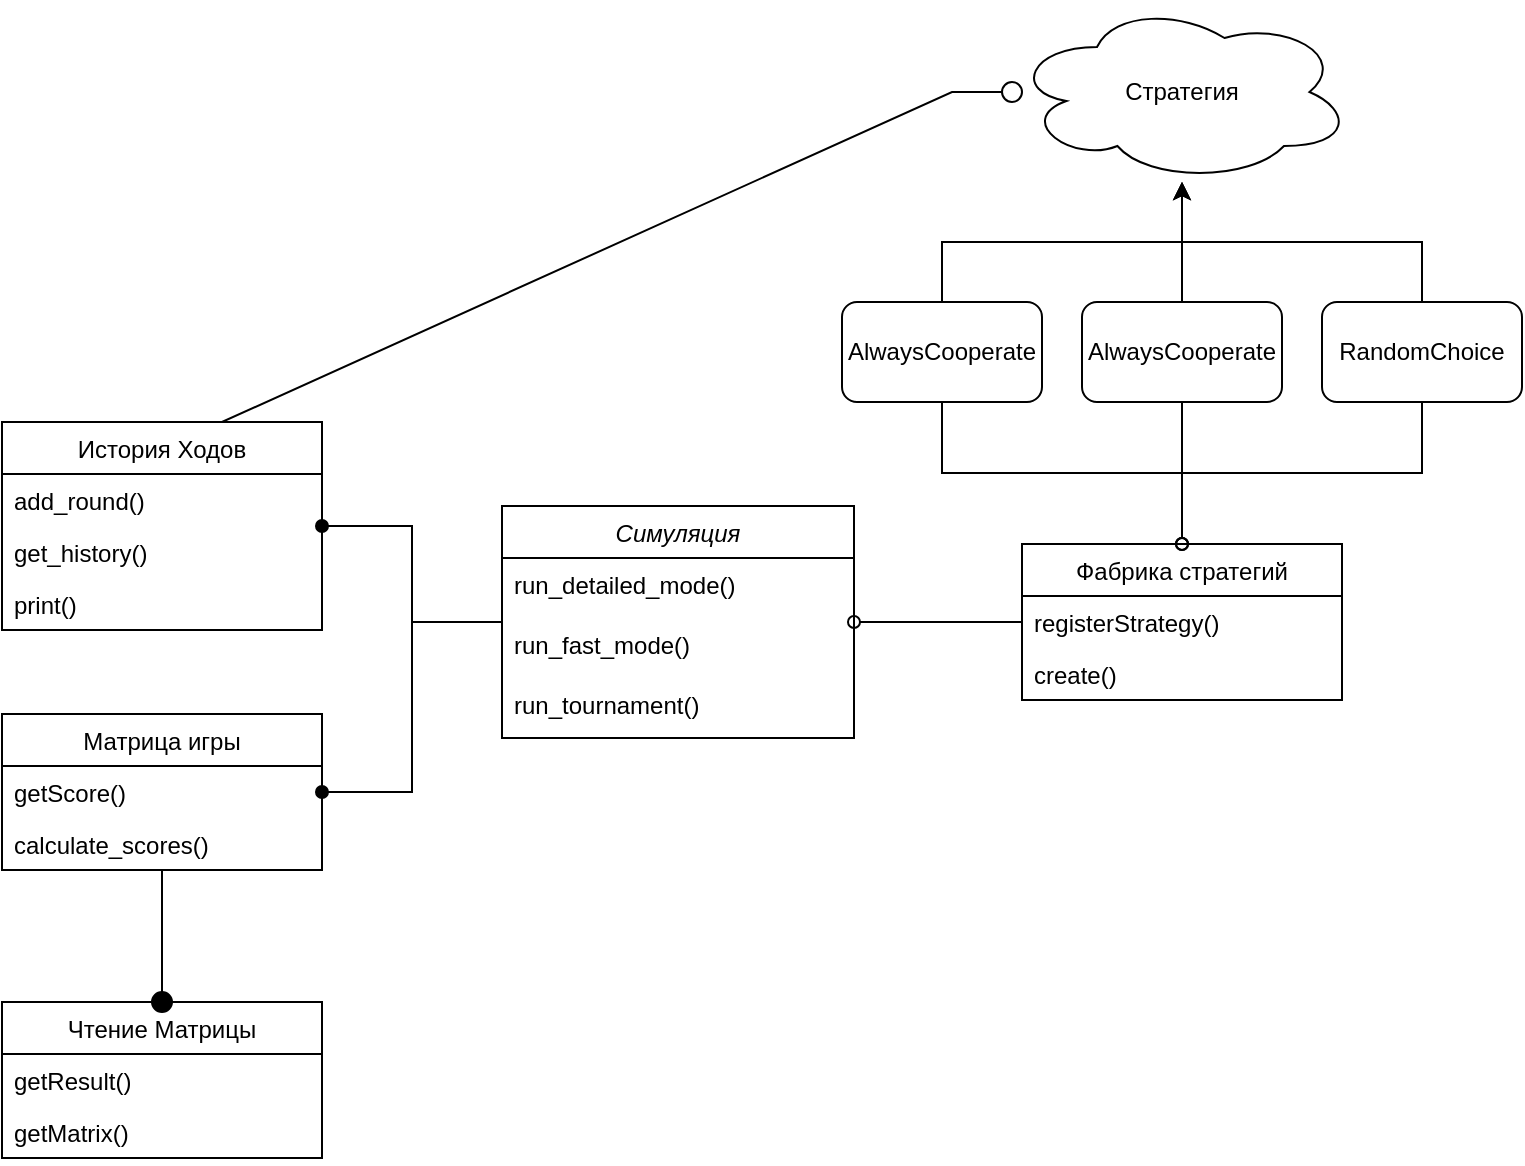 <mxfile version="24.7.17">
<diagram id="C5RBs43oDa-KdzZeNtuy" name="Page-1">
	<mxGraphModel dx="662" dy="484" grid="1" gridSize="10" guides="1" tooltips="1" connect="1" arrows="1" fold="1" page="1" pageScale="1" pageWidth="827" pageHeight="1169" math="0" shadow="0">
	<root>
		<mxCell id="WIyWlLk6GJQsqaUBKTNV-0" />
		<mxCell id="WIyWlLk6GJQsqaUBKTNV-1" parent="WIyWlLk6GJQsqaUBKTNV-0" />
		<mxCell id="Tcj8x9_CeYe83Bq0Ojy3-10" style="edgeStyle=orthogonalEdgeStyle;rounded=0;orthogonalLoop=1;jettySize=auto;html=1;endArrow=oval;endFill=1;" edge="1" parent="WIyWlLk6GJQsqaUBKTNV-1" source="zkfFHV4jXpPFQw0GAbJ--0" target="zkfFHV4jXpPFQw0GAbJ--13">
		<mxGeometry relative="1" as="geometry" />
		</mxCell>
		<mxCell id="zkfFHV4jXpPFQw0GAbJ--0" value="Симуляция" style="swimlane;fontStyle=2;align=center;verticalAlign=top;childLayout=stackLayout;horizontal=1;startSize=26;horizontalStack=0;resizeParent=1;resizeLast=0;collapsible=1;marginBottom=0;rounded=0;shadow=0;strokeWidth=1;" parent="WIyWlLk6GJQsqaUBKTNV-1" vertex="1">
		<mxGeometry x="310" y="442" width="176" height="116" as="geometry">
			<mxRectangle x="230" y="140" width="160" height="26" as="alternateBounds" />
		</mxGeometry>
		</mxCell>
		<mxCell id="zkfFHV4jXpPFQw0GAbJ--1" value="run_detailed_mode()" style="text;align=left;verticalAlign=top;spacingLeft=4;spacingRight=4;overflow=hidden;rotatable=0;points=[[0,0.5],[1,0.5]];portConstraint=eastwest;" parent="zkfFHV4jXpPFQw0GAbJ--0" vertex="1">
		<mxGeometry y="26" width="176" height="30" as="geometry" />
		</mxCell>
		<mxCell id="zkfFHV4jXpPFQw0GAbJ--2" value="run_fast_mode()" style="text;align=left;verticalAlign=top;spacingLeft=4;spacingRight=4;overflow=hidden;rotatable=0;points=[[0,0.5],[1,0.5]];portConstraint=eastwest;rounded=0;shadow=0;html=0;" parent="zkfFHV4jXpPFQw0GAbJ--0" vertex="1">
		<mxGeometry y="56" width="176" height="30" as="geometry" />
		</mxCell>
		<mxCell id="zkfFHV4jXpPFQw0GAbJ--3" value="run_tournament()" style="text;align=left;verticalAlign=top;spacingLeft=4;spacingRight=4;overflow=hidden;rotatable=0;points=[[0,0.5],[1,0.5]];portConstraint=eastwest;rounded=0;shadow=0;html=0;" parent="zkfFHV4jXpPFQw0GAbJ--0" vertex="1">
		<mxGeometry y="86" width="176" height="30" as="geometry" />
		</mxCell>
		<mxCell id="Tcj8x9_CeYe83Bq0Ojy3-11" style="edgeStyle=orthogonalEdgeStyle;rounded=0;orthogonalLoop=1;jettySize=auto;html=1;endArrow=none;endFill=0;startArrow=oval;startFill=1;" edge="1" parent="WIyWlLk6GJQsqaUBKTNV-1" source="zkfFHV4jXpPFQw0GAbJ--6" target="zkfFHV4jXpPFQw0GAbJ--0">
		<mxGeometry relative="1" as="geometry" />
		</mxCell>
		<mxCell id="zkfFHV4jXpPFQw0GAbJ--6" value="Матрица игры" style="swimlane;fontStyle=0;align=center;verticalAlign=top;childLayout=stackLayout;horizontal=1;startSize=26;horizontalStack=0;resizeParent=1;resizeLast=0;collapsible=1;marginBottom=0;rounded=0;shadow=0;strokeWidth=1;" parent="WIyWlLk6GJQsqaUBKTNV-1" vertex="1">
		<mxGeometry x="60" y="546" width="160" height="78" as="geometry">
			<mxRectangle x="130" y="380" width="160" height="26" as="alternateBounds" />
		</mxGeometry>
		</mxCell>
		<mxCell id="zkfFHV4jXpPFQw0GAbJ--7" value="getScore()" style="text;align=left;verticalAlign=top;spacingLeft=4;spacingRight=4;overflow=hidden;rotatable=0;points=[[0,0.5],[1,0.5]];portConstraint=eastwest;" parent="zkfFHV4jXpPFQw0GAbJ--6" vertex="1">
		<mxGeometry y="26" width="160" height="26" as="geometry" />
		</mxCell>
		<mxCell id="zkfFHV4jXpPFQw0GAbJ--8" value="calculate_scores()" style="text;align=left;verticalAlign=top;spacingLeft=4;spacingRight=4;overflow=hidden;rotatable=0;points=[[0,0.5],[1,0.5]];portConstraint=eastwest;rounded=0;shadow=0;html=0;" parent="zkfFHV4jXpPFQw0GAbJ--6" vertex="1">
		<mxGeometry y="52" width="160" height="26" as="geometry" />
		</mxCell>
		<mxCell id="Tcj8x9_CeYe83Bq0Ojy3-29" style="edgeStyle=entityRelationEdgeStyle;rounded=0;orthogonalLoop=1;jettySize=auto;html=1;endArrow=oval;endFill=0;endSize=10;startSize=10;exitX=0.5;exitY=0;exitDx=0;exitDy=0;" edge="1" parent="WIyWlLk6GJQsqaUBKTNV-1" source="zkfFHV4jXpPFQw0GAbJ--13" target="Tcj8x9_CeYe83Bq0Ojy3-16">
		<mxGeometry relative="1" as="geometry">
			<mxPoint x="140" y="220" as="targetPoint" />
		</mxGeometry>
		</mxCell>
		<mxCell id="zkfFHV4jXpPFQw0GAbJ--13" value="История Ходов" style="swimlane;fontStyle=0;align=center;verticalAlign=top;childLayout=stackLayout;horizontal=1;startSize=26;horizontalStack=0;resizeParent=1;resizeLast=0;collapsible=1;marginBottom=0;rounded=0;shadow=0;strokeWidth=1;" parent="WIyWlLk6GJQsqaUBKTNV-1" vertex="1">
		<mxGeometry x="60" y="400" width="160" height="104" as="geometry">
			<mxRectangle x="340" y="380" width="170" height="26" as="alternateBounds" />
		</mxGeometry>
		</mxCell>
		<mxCell id="zkfFHV4jXpPFQw0GAbJ--14" value="add_round()" style="text;align=left;verticalAlign=top;spacingLeft=4;spacingRight=4;overflow=hidden;rotatable=0;points=[[0,0.5],[1,0.5]];portConstraint=eastwest;" parent="zkfFHV4jXpPFQw0GAbJ--13" vertex="1">
		<mxGeometry y="26" width="160" height="26" as="geometry" />
		</mxCell>
		<mxCell id="Tcj8x9_CeYe83Bq0Ojy3-0" value="get_history()" style="text;align=left;verticalAlign=top;spacingLeft=4;spacingRight=4;overflow=hidden;rotatable=0;points=[[0,0.5],[1,0.5]];portConstraint=eastwest;" vertex="1" parent="zkfFHV4jXpPFQw0GAbJ--13">
		<mxGeometry y="52" width="160" height="26" as="geometry" />
		</mxCell>
		<mxCell id="Tcj8x9_CeYe83Bq0Ojy3-1" value="print()" style="text;align=left;verticalAlign=top;spacingLeft=4;spacingRight=4;overflow=hidden;rotatable=0;points=[[0,0.5],[1,0.5]];portConstraint=eastwest;" vertex="1" parent="zkfFHV4jXpPFQw0GAbJ--13">
		<mxGeometry y="78" width="160" height="26" as="geometry" />
		</mxCell>
		<mxCell id="Tcj8x9_CeYe83Bq0Ojy3-13" style="edgeStyle=orthogonalEdgeStyle;rounded=0;orthogonalLoop=1;jettySize=auto;html=1;endArrow=none;endFill=0;startArrow=oval;startFill=0;" edge="1" parent="WIyWlLk6GJQsqaUBKTNV-1" source="zkfFHV4jXpPFQw0GAbJ--17" target="Tcj8x9_CeYe83Bq0Ojy3-12">
		<mxGeometry relative="1" as="geometry" />
		</mxCell>
		<mxCell id="zkfFHV4jXpPFQw0GAbJ--17" value="Фабрика стратегий" style="swimlane;fontStyle=0;align=center;verticalAlign=top;childLayout=stackLayout;horizontal=1;startSize=26;horizontalStack=0;resizeParent=1;resizeLast=0;collapsible=1;marginBottom=0;rounded=0;shadow=0;strokeWidth=1;" parent="WIyWlLk6GJQsqaUBKTNV-1" vertex="1">
		<mxGeometry x="570" y="461" width="160" height="78" as="geometry">
			<mxRectangle x="550" y="140" width="160" height="26" as="alternateBounds" />
		</mxGeometry>
		</mxCell>
		<mxCell id="zkfFHV4jXpPFQw0GAbJ--18" value="registerStrategy()" style="text;align=left;verticalAlign=top;spacingLeft=4;spacingRight=4;overflow=hidden;rotatable=0;points=[[0,0.5],[1,0.5]];portConstraint=eastwest;" parent="zkfFHV4jXpPFQw0GAbJ--17" vertex="1">
		<mxGeometry y="26" width="160" height="26" as="geometry" />
		</mxCell>
		<mxCell id="zkfFHV4jXpPFQw0GAbJ--19" value="create()" style="text;align=left;verticalAlign=top;spacingLeft=4;spacingRight=4;overflow=hidden;rotatable=0;points=[[0,0.5],[1,0.5]];portConstraint=eastwest;rounded=0;shadow=0;html=0;" parent="zkfFHV4jXpPFQw0GAbJ--17" vertex="1">
		<mxGeometry y="52" width="160" height="26" as="geometry" />
		</mxCell>
		<mxCell id="Tcj8x9_CeYe83Bq0Ojy3-12" value="AlwaysCooperate" style="rounded=1;whiteSpace=wrap;html=1;" vertex="1" parent="WIyWlLk6GJQsqaUBKTNV-1">
		<mxGeometry x="480" y="340" width="100" height="50" as="geometry" />
		</mxCell>
		<mxCell id="Tcj8x9_CeYe83Bq0Ojy3-15" style="edgeStyle=orthogonalEdgeStyle;rounded=0;orthogonalLoop=1;jettySize=auto;html=1;endArrow=oval;endFill=0;" edge="1" parent="WIyWlLk6GJQsqaUBKTNV-1" source="Tcj8x9_CeYe83Bq0Ojy3-14" target="zkfFHV4jXpPFQw0GAbJ--17">
		<mxGeometry relative="1" as="geometry" />
		</mxCell>
		<mxCell id="Tcj8x9_CeYe83Bq0Ojy3-27" style="edgeStyle=orthogonalEdgeStyle;rounded=0;orthogonalLoop=1;jettySize=auto;html=1;" edge="1" parent="WIyWlLk6GJQsqaUBKTNV-1" source="Tcj8x9_CeYe83Bq0Ojy3-14" target="Tcj8x9_CeYe83Bq0Ojy3-16">
		<mxGeometry relative="1" as="geometry" />
		</mxCell>
		<mxCell id="Tcj8x9_CeYe83Bq0Ojy3-14" value="RandomChoice" style="rounded=1;whiteSpace=wrap;html=1;" vertex="1" parent="WIyWlLk6GJQsqaUBKTNV-1">
		<mxGeometry x="720" y="340" width="100" height="50" as="geometry" />
		</mxCell>
		<mxCell id="Tcj8x9_CeYe83Bq0Ojy3-26" style="edgeStyle=orthogonalEdgeStyle;rounded=0;orthogonalLoop=1;jettySize=auto;html=1;entryX=0.5;entryY=0;entryDx=0;entryDy=0;startArrow=classic;startFill=1;endArrow=none;endFill=0;" edge="1" parent="WIyWlLk6GJQsqaUBKTNV-1" source="Tcj8x9_CeYe83Bq0Ojy3-16" target="Tcj8x9_CeYe83Bq0Ojy3-12">
		<mxGeometry relative="1" as="geometry" />
		</mxCell>
		<mxCell id="Tcj8x9_CeYe83Bq0Ojy3-16" value="Стратегия" style="ellipse;shape=cloud;whiteSpace=wrap;html=1;" vertex="1" parent="WIyWlLk6GJQsqaUBKTNV-1">
		<mxGeometry x="565" y="190" width="170" height="90" as="geometry" />
		</mxCell>
		<mxCell id="Tcj8x9_CeYe83Bq0Ojy3-21" style="edgeStyle=orthogonalEdgeStyle;rounded=0;orthogonalLoop=1;jettySize=auto;html=1;endArrow=oval;endFill=0;" edge="1" parent="WIyWlLk6GJQsqaUBKTNV-1" source="Tcj8x9_CeYe83Bq0Ojy3-19" target="zkfFHV4jXpPFQw0GAbJ--17">
		<mxGeometry relative="1" as="geometry" />
		</mxCell>
		<mxCell id="Tcj8x9_CeYe83Bq0Ojy3-19" value="AlwaysCooperate" style="rounded=1;whiteSpace=wrap;html=1;" vertex="1" parent="WIyWlLk6GJQsqaUBKTNV-1">
		<mxGeometry x="600" y="340" width="100" height="50" as="geometry" />
		</mxCell>
		<mxCell id="Tcj8x9_CeYe83Bq0Ojy3-24" style="edgeStyle=orthogonalEdgeStyle;rounded=0;orthogonalLoop=1;jettySize=auto;html=1;entryX=0.5;entryY=0;entryDx=0;entryDy=0;endArrow=none;endFill=0;startArrow=classic;startFill=1;" edge="1" parent="WIyWlLk6GJQsqaUBKTNV-1" source="Tcj8x9_CeYe83Bq0Ojy3-16" target="Tcj8x9_CeYe83Bq0Ojy3-19">
		<mxGeometry relative="1" as="geometry" />
		</mxCell>
		<mxCell id="Tcj8x9_CeYe83Bq0Ojy3-30" value="Чтение Матрицы" style="swimlane;fontStyle=0;align=center;verticalAlign=top;childLayout=stackLayout;horizontal=1;startSize=26;horizontalStack=0;resizeParent=1;resizeLast=0;collapsible=1;marginBottom=0;rounded=0;shadow=0;strokeWidth=1;" vertex="1" parent="WIyWlLk6GJQsqaUBKTNV-1">
		<mxGeometry x="60" y="690" width="160" height="78" as="geometry">
			<mxRectangle x="130" y="380" width="160" height="26" as="alternateBounds" />
		</mxGeometry>
		</mxCell>
		<mxCell id="Tcj8x9_CeYe83Bq0Ojy3-31" value="getResult()" style="text;align=left;verticalAlign=top;spacingLeft=4;spacingRight=4;overflow=hidden;rotatable=0;points=[[0,0.5],[1,0.5]];portConstraint=eastwest;" vertex="1" parent="Tcj8x9_CeYe83Bq0Ojy3-30">
		<mxGeometry y="26" width="160" height="26" as="geometry" />
		</mxCell>
		<mxCell id="Tcj8x9_CeYe83Bq0Ojy3-32" value="getMatrix()" style="text;align=left;verticalAlign=top;spacingLeft=4;spacingRight=4;overflow=hidden;rotatable=0;points=[[0,0.5],[1,0.5]];portConstraint=eastwest;rounded=0;shadow=0;html=0;" vertex="1" parent="Tcj8x9_CeYe83Bq0Ojy3-30">
		<mxGeometry y="52" width="160" height="26" as="geometry" />
		</mxCell>
		<mxCell id="Tcj8x9_CeYe83Bq0Ojy3-33" style="edgeStyle=orthogonalEdgeStyle;rounded=0;orthogonalLoop=1;jettySize=auto;html=1;entryX=0.5;entryY=0;entryDx=0;entryDy=0;endArrow=oval;endFill=1;endSize=10;startSize=10;" edge="1" parent="WIyWlLk6GJQsqaUBKTNV-1" source="zkfFHV4jXpPFQw0GAbJ--6" target="Tcj8x9_CeYe83Bq0Ojy3-30">
		<mxGeometry relative="1" as="geometry" />
		</mxCell>
		<mxCell id="Tcj8x9_CeYe83Bq0Ojy3-9" style="edgeStyle=orthogonalEdgeStyle;rounded=0;orthogonalLoop=1;jettySize=auto;html=1;endArrow=oval;endFill=0;" edge="1" parent="WIyWlLk6GJQsqaUBKTNV-1" source="zkfFHV4jXpPFQw0GAbJ--17" target="zkfFHV4jXpPFQw0GAbJ--0">
		<mxGeometry relative="1" as="geometry">
			<mxPoint x="610" y="530" as="targetPoint" />
		</mxGeometry>
		</mxCell>
	</root>
	</mxGraphModel>
</diagram>
</mxfile>
